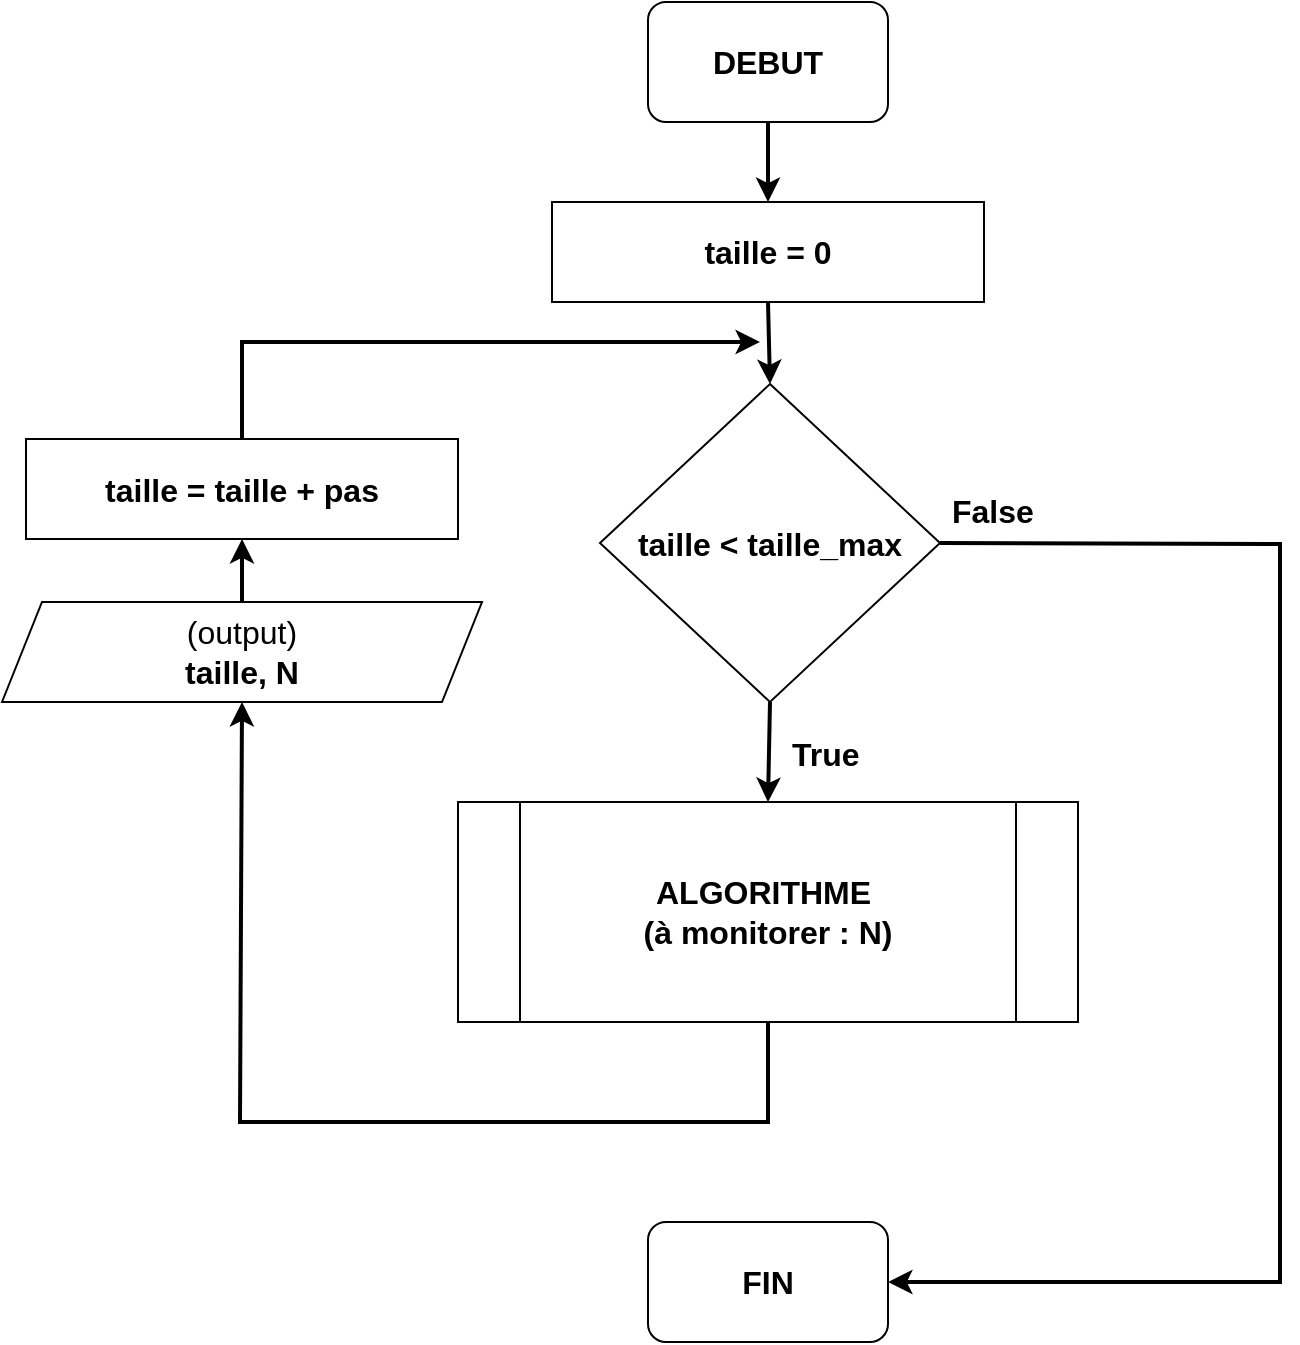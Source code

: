 <mxfile version="20.3.0" type="device"><diagram id="aZyPmOhoSeEg2P_PTAHh" name="Page-1"><mxGraphModel dx="1102" dy="685" grid="1" gridSize="10" guides="1" tooltips="1" connect="1" arrows="1" fold="1" page="1" pageScale="1" pageWidth="827" pageHeight="1169" math="0" shadow="0"><root><mxCell id="0"/><mxCell id="1" parent="0"/><mxCell id="yXYw9m3hdsnJoLkalANu-1" value="&lt;font style=&quot;font-size: 16px;&quot;&gt;&lt;b&gt;ALGORITHME&amp;nbsp;&lt;br&gt;(à monitorer : N)&lt;/b&gt;&lt;/font&gt;" style="shape=process;whiteSpace=wrap;html=1;backgroundOutline=1;" parent="1" vertex="1"><mxGeometry x="259" y="440" width="310" height="110" as="geometry"/></mxCell><mxCell id="yXYw9m3hdsnJoLkalANu-2" value="&lt;b&gt;DEBUT&lt;/b&gt;" style="rounded=1;whiteSpace=wrap;html=1;fontSize=16;" parent="1" vertex="1"><mxGeometry x="354" y="40" width="120" height="60" as="geometry"/></mxCell><mxCell id="yXYw9m3hdsnJoLkalANu-3" value="&lt;b&gt;taille &amp;lt; taille_max&lt;/b&gt;" style="rhombus;whiteSpace=wrap;html=1;fontSize=16;" parent="1" vertex="1"><mxGeometry x="330" y="231" width="170" height="159" as="geometry"/></mxCell><mxCell id="yXYw9m3hdsnJoLkalANu-4" value="&lt;b&gt;taille = 0&lt;/b&gt;" style="rounded=0;whiteSpace=wrap;html=1;fontSize=16;" parent="1" vertex="1"><mxGeometry x="306" y="140" width="216" height="50" as="geometry"/></mxCell><mxCell id="yXYw9m3hdsnJoLkalANu-5" value="&lt;b&gt;taille = taille + pas&lt;/b&gt;" style="rounded=0;whiteSpace=wrap;html=1;fontSize=16;" parent="1" vertex="1"><mxGeometry x="43" y="258.5" width="216" height="50" as="geometry"/></mxCell><mxCell id="yXYw9m3hdsnJoLkalANu-6" value="" style="endArrow=classic;html=1;rounded=0;fontSize=16;exitX=0.5;exitY=1;exitDx=0;exitDy=0;entryX=0.5;entryY=0;entryDx=0;entryDy=0;strokeWidth=2;" parent="1" source="yXYw9m3hdsnJoLkalANu-2" target="yXYw9m3hdsnJoLkalANu-4" edge="1"><mxGeometry width="50" height="50" relative="1" as="geometry"><mxPoint x="390" y="370" as="sourcePoint"/><mxPoint x="440" y="320" as="targetPoint"/></mxGeometry></mxCell><mxCell id="yXYw9m3hdsnJoLkalANu-7" value="" style="endArrow=classic;html=1;rounded=0;fontSize=16;exitX=0.5;exitY=1;exitDx=0;exitDy=0;entryX=0.5;entryY=0;entryDx=0;entryDy=0;strokeWidth=2;" parent="1" source="yXYw9m3hdsnJoLkalANu-4" target="yXYw9m3hdsnJoLkalANu-3" edge="1"><mxGeometry width="50" height="50" relative="1" as="geometry"><mxPoint x="424" y="110" as="sourcePoint"/><mxPoint x="424" y="150" as="targetPoint"/></mxGeometry></mxCell><mxCell id="yXYw9m3hdsnJoLkalANu-8" value="" style="endArrow=classic;html=1;rounded=0;fontSize=16;exitX=0.5;exitY=1;exitDx=0;exitDy=0;entryX=0.5;entryY=0;entryDx=0;entryDy=0;strokeWidth=2;" parent="1" source="yXYw9m3hdsnJoLkalANu-3" target="yXYw9m3hdsnJoLkalANu-1" edge="1"><mxGeometry width="50" height="50" relative="1" as="geometry"><mxPoint x="434" y="120" as="sourcePoint"/><mxPoint x="434" y="160" as="targetPoint"/></mxGeometry></mxCell><mxCell id="yXYw9m3hdsnJoLkalANu-9" value="" style="endArrow=classic;html=1;rounded=0;fontSize=16;exitX=0.5;exitY=1;exitDx=0;exitDy=0;strokeWidth=2;entryX=0.5;entryY=1;entryDx=0;entryDy=0;" parent="1" source="yXYw9m3hdsnJoLkalANu-1" target="yXYw9m3hdsnJoLkalANu-14" edge="1"><mxGeometry width="50" height="50" relative="1" as="geometry"><mxPoint x="425" y="400" as="sourcePoint"/><mxPoint x="142" y="440" as="targetPoint"/><Array as="points"><mxPoint x="414" y="600"/><mxPoint x="150" y="600"/></Array></mxGeometry></mxCell><mxCell id="yXYw9m3hdsnJoLkalANu-10" value="" style="endArrow=classic;html=1;rounded=0;fontSize=16;strokeWidth=2;exitX=0.5;exitY=0;exitDx=0;exitDy=0;" parent="1" source="yXYw9m3hdsnJoLkalANu-5" edge="1"><mxGeometry width="50" height="50" relative="1" as="geometry"><mxPoint x="150" y="250" as="sourcePoint"/><mxPoint x="410" y="210" as="targetPoint"/><Array as="points"><mxPoint x="151" y="210"/></Array></mxGeometry></mxCell><mxCell id="yXYw9m3hdsnJoLkalANu-11" value="&lt;b&gt;FIN&lt;/b&gt;" style="rounded=1;whiteSpace=wrap;html=1;fontSize=16;" parent="1" vertex="1"><mxGeometry x="354" y="650" width="120" height="60" as="geometry"/></mxCell><mxCell id="yXYw9m3hdsnJoLkalANu-12" value="" style="endArrow=classic;html=1;rounded=0;fontSize=16;exitX=1;exitY=0.5;exitDx=0;exitDy=0;entryX=1;entryY=0.5;entryDx=0;entryDy=0;strokeWidth=2;" parent="1" source="yXYw9m3hdsnJoLkalANu-3" target="yXYw9m3hdsnJoLkalANu-11" edge="1"><mxGeometry width="50" height="50" relative="1" as="geometry"><mxPoint x="424" y="110" as="sourcePoint"/><mxPoint x="424" y="150" as="targetPoint"/><Array as="points"><mxPoint x="670" y="311"/><mxPoint x="670" y="680"/></Array></mxGeometry></mxCell><mxCell id="yXYw9m3hdsnJoLkalANu-14" value="(output)&lt;br&gt;&lt;b&gt;taille, N&lt;/b&gt;" style="shape=parallelogram;perimeter=parallelogramPerimeter;whiteSpace=wrap;html=1;fixedSize=1;fontSize=16;" parent="1" vertex="1"><mxGeometry x="31" y="340" width="240" height="50" as="geometry"/></mxCell><mxCell id="yXYw9m3hdsnJoLkalANu-15" value="" style="endArrow=classic;html=1;rounded=0;fontSize=16;exitX=0.5;exitY=0;exitDx=0;exitDy=0;entryX=0.5;entryY=1;entryDx=0;entryDy=0;strokeWidth=2;" parent="1" source="yXYw9m3hdsnJoLkalANu-14" target="yXYw9m3hdsnJoLkalANu-5" edge="1"><mxGeometry width="50" height="50" relative="1" as="geometry"><mxPoint x="424" y="110" as="sourcePoint"/><mxPoint x="424" y="150" as="targetPoint"/></mxGeometry></mxCell><mxCell id="NAdXedmTSmltr_gxfh84-1" value="True" style="text;strokeColor=none;fillColor=none;align=left;verticalAlign=middle;spacingLeft=4;spacingRight=4;overflow=hidden;points=[[0,0.5],[1,0.5]];portConstraint=eastwest;rotatable=0;fontSize=16;fontStyle=1" vertex="1" parent="1"><mxGeometry x="420" y="400" width="80" height="30" as="geometry"/></mxCell><mxCell id="NAdXedmTSmltr_gxfh84-2" value="False" style="text;strokeColor=none;fillColor=none;align=left;verticalAlign=middle;spacingLeft=4;spacingRight=4;overflow=hidden;points=[[0,0.5],[1,0.5]];portConstraint=eastwest;rotatable=0;fontSize=16;fontStyle=1" vertex="1" parent="1"><mxGeometry x="500" y="278.5" width="80" height="30" as="geometry"/></mxCell></root></mxGraphModel></diagram></mxfile>